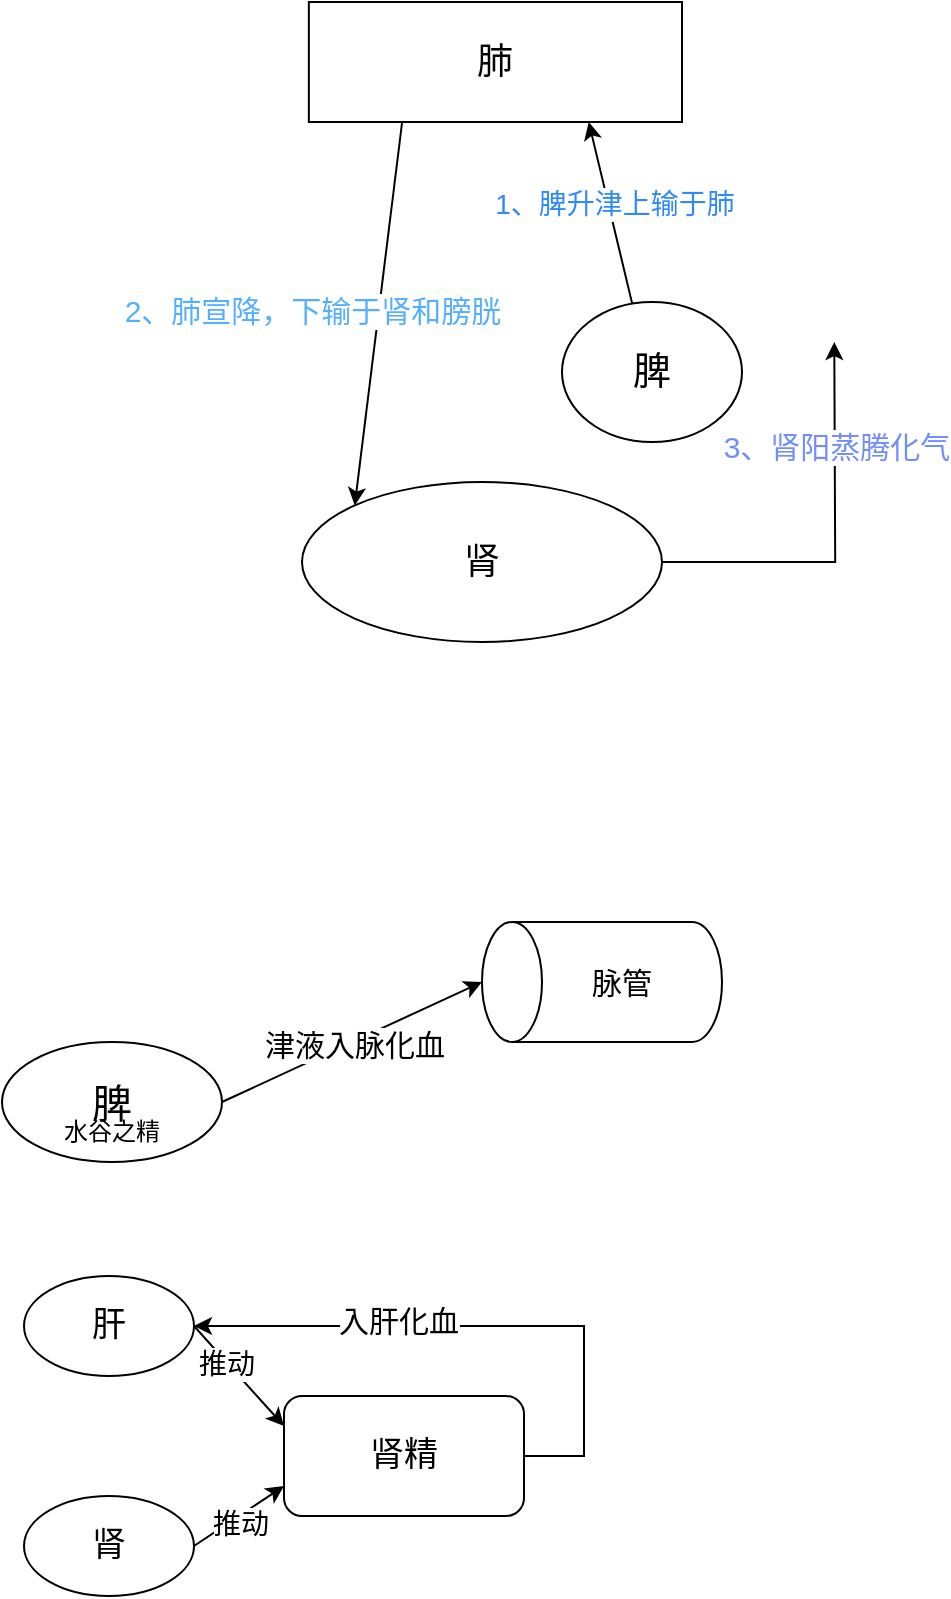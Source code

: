 <mxfile version="22.1.12" type="github">
  <diagram name="第 1 页" id="C6FDBwsaqbc1yJ5aqpkr">
    <mxGraphModel dx="1050" dy="557" grid="1" gridSize="10" guides="1" tooltips="1" connect="1" arrows="1" fold="1" page="1" pageScale="1" pageWidth="827" pageHeight="1169" math="0" shadow="0">
      <root>
        <mxCell id="0" />
        <mxCell id="1" parent="0" />
        <mxCell id="zUKTudWMmVZDvAgk6LWm-13" value="肾精" style="rounded=1;whiteSpace=wrap;html=1;fontSize=17;" vertex="1" parent="1">
          <mxGeometry x="321" y="807" width="120" height="60" as="geometry" />
        </mxCell>
        <mxCell id="BYbhVeizRni8V0UwQ8j1-4" value="" style="endArrow=classic;html=1;rounded=0;exitX=0.391;exitY=0.017;exitDx=0;exitDy=0;exitPerimeter=0;entryX=0.75;entryY=1;entryDx=0;entryDy=0;" parent="1" source="BYbhVeizRni8V0UwQ8j1-17" target="BYbhVeizRni8V0UwQ8j1-16" edge="1">
          <mxGeometry width="50" height="50" relative="1" as="geometry">
            <mxPoint x="468.041" y="281" as="sourcePoint" />
            <mxPoint x="460" y="190" as="targetPoint" />
          </mxGeometry>
        </mxCell>
        <mxCell id="BYbhVeizRni8V0UwQ8j1-7" value="&lt;font style=&quot;font-size: 14px;&quot;&gt;1、脾升津上输于肺&lt;/font&gt;" style="edgeLabel;html=1;align=center;verticalAlign=middle;resizable=0;points=[];fontColor=#2E89FF;" parent="BYbhVeizRni8V0UwQ8j1-4" vertex="1" connectable="0">
          <mxGeometry x="0.102" y="-3" relative="1" as="geometry">
            <mxPoint as="offset" />
          </mxGeometry>
        </mxCell>
        <mxCell id="BYbhVeizRni8V0UwQ8j1-14" style="edgeStyle=orthogonalEdgeStyle;rounded=0;orthogonalLoop=1;jettySize=auto;html=1;exitX=1;exitY=0.5;exitDx=0;exitDy=0;" parent="1" source="BYbhVeizRni8V0UwQ8j1-18" edge="1">
          <mxGeometry relative="1" as="geometry">
            <mxPoint x="596.14" y="280" as="targetPoint" />
            <mxPoint x="510.0" y="389.21" as="sourcePoint" />
          </mxGeometry>
        </mxCell>
        <mxCell id="BYbhVeizRni8V0UwQ8j1-15" value="&lt;font color=&quot;#708dff&quot; style=&quot;font-size: 15px;&quot;&gt;3、肾阳蒸腾化气&lt;/font&gt;" style="edgeLabel;html=1;align=center;verticalAlign=middle;resizable=0;points=[];fontSize=15;" parent="BYbhVeizRni8V0UwQ8j1-14" vertex="1" connectable="0">
          <mxGeometry x="0.469" relative="1" as="geometry">
            <mxPoint as="offset" />
          </mxGeometry>
        </mxCell>
        <mxCell id="BYbhVeizRni8V0UwQ8j1-11" value="" style="endArrow=classic;html=1;rounded=0;entryX=0;entryY=0;entryDx=0;entryDy=0;exitX=0.25;exitY=1;exitDx=0;exitDy=0;" parent="1" source="BYbhVeizRni8V0UwQ8j1-16" target="BYbhVeizRni8V0UwQ8j1-18" edge="1">
          <mxGeometry width="50" height="50" relative="1" as="geometry">
            <mxPoint x="344.072" y="200" as="sourcePoint" />
            <mxPoint x="337" y="384.21" as="targetPoint" />
          </mxGeometry>
        </mxCell>
        <mxCell id="BYbhVeizRni8V0UwQ8j1-12" value="&lt;font style=&quot;font-size: 15px;&quot;&gt;2、肺宣降，下输于肾和膀胱&lt;/font&gt;" style="edgeLabel;html=1;align=center;verticalAlign=middle;resizable=0;points=[];fontColor=#54AFFF;" parent="BYbhVeizRni8V0UwQ8j1-11" vertex="1" connectable="0">
          <mxGeometry x="-0.08" y="-3" relative="1" as="geometry">
            <mxPoint x="-31" y="6" as="offset" />
          </mxGeometry>
        </mxCell>
        <mxCell id="BYbhVeizRni8V0UwQ8j1-16" value="肺" style="rounded=0;whiteSpace=wrap;html=1;fontSize=18;" parent="1" vertex="1">
          <mxGeometry x="333.43" y="110" width="186.57" height="60" as="geometry" />
        </mxCell>
        <mxCell id="BYbhVeizRni8V0UwQ8j1-17" value="脾" style="ellipse;whiteSpace=wrap;html=1;fontSize=19;" parent="1" vertex="1">
          <mxGeometry x="460" y="260" width="90" height="70" as="geometry" />
        </mxCell>
        <mxCell id="BYbhVeizRni8V0UwQ8j1-18" value="肾" style="ellipse;whiteSpace=wrap;html=1;fontSize=18;" parent="1" vertex="1">
          <mxGeometry x="330" y="350" width="180" height="80" as="geometry" />
        </mxCell>
        <mxCell id="zUKTudWMmVZDvAgk6LWm-1" value="脾" style="ellipse;whiteSpace=wrap;html=1;fontSize=20;" vertex="1" parent="1">
          <mxGeometry x="180" y="630" width="110" height="60" as="geometry" />
        </mxCell>
        <mxCell id="zUKTudWMmVZDvAgk6LWm-4" value="" style="shape=cylinder3;whiteSpace=wrap;html=1;boundedLbl=1;backgroundOutline=1;size=15;rotation=-90;" vertex="1" parent="1">
          <mxGeometry x="450" y="540" width="60" height="120" as="geometry" />
        </mxCell>
        <mxCell id="zUKTudWMmVZDvAgk6LWm-5" value="" style="endArrow=classic;html=1;rounded=0;exitX=1;exitY=0.5;exitDx=0;exitDy=0;entryX=0.5;entryY=0;entryDx=0;entryDy=0;entryPerimeter=0;" edge="1" parent="1" source="zUKTudWMmVZDvAgk6LWm-1" target="zUKTudWMmVZDvAgk6LWm-4">
          <mxGeometry width="50" height="50" relative="1" as="geometry">
            <mxPoint x="320" y="670" as="sourcePoint" />
            <mxPoint x="370" y="620" as="targetPoint" />
          </mxGeometry>
        </mxCell>
        <mxCell id="zUKTudWMmVZDvAgk6LWm-7" value="津液入脉化血" style="edgeLabel;html=1;align=center;verticalAlign=middle;resizable=0;points=[];fontSize=15;" vertex="1" connectable="0" parent="zUKTudWMmVZDvAgk6LWm-5">
          <mxGeometry x="0.009" y="-1" relative="1" as="geometry">
            <mxPoint as="offset" />
          </mxGeometry>
        </mxCell>
        <mxCell id="zUKTudWMmVZDvAgk6LWm-6" value="脉管" style="text;html=1;strokeColor=none;fillColor=none;align=center;verticalAlign=middle;whiteSpace=wrap;rounded=0;fontSize=15;" vertex="1" parent="1">
          <mxGeometry x="460" y="585" width="60" height="30" as="geometry" />
        </mxCell>
        <mxCell id="zUKTudWMmVZDvAgk6LWm-9" value="水谷之精" style="text;html=1;strokeColor=none;fillColor=none;align=center;verticalAlign=middle;whiteSpace=wrap;rounded=0;" vertex="1" parent="1">
          <mxGeometry x="205" y="660" width="60" height="30" as="geometry" />
        </mxCell>
        <mxCell id="zUKTudWMmVZDvAgk6LWm-11" value="肝" style="ellipse;whiteSpace=wrap;html=1;fontSize=17;" vertex="1" parent="1">
          <mxGeometry x="191" y="747" width="85" height="50" as="geometry" />
        </mxCell>
        <mxCell id="zUKTudWMmVZDvAgk6LWm-12" value="肾" style="ellipse;whiteSpace=wrap;html=1;fontSize=17;" vertex="1" parent="1">
          <mxGeometry x="191" y="857" width="85" height="50" as="geometry" />
        </mxCell>
        <mxCell id="zUKTudWMmVZDvAgk6LWm-15" value="" style="endArrow=classic;html=1;rounded=0;entryX=0;entryY=0.75;entryDx=0;entryDy=0;exitX=1;exitY=0.5;exitDx=0;exitDy=0;" edge="1" parent="1" source="zUKTudWMmVZDvAgk6LWm-12" target="zUKTudWMmVZDvAgk6LWm-13">
          <mxGeometry width="50" height="50" relative="1" as="geometry">
            <mxPoint x="271" y="887" as="sourcePoint" />
            <mxPoint x="321" y="837" as="targetPoint" />
          </mxGeometry>
        </mxCell>
        <mxCell id="zUKTudWMmVZDvAgk6LWm-24" value="推动" style="edgeLabel;html=1;align=center;verticalAlign=middle;resizable=0;points=[];fontSize=14;" vertex="1" connectable="0" parent="zUKTudWMmVZDvAgk6LWm-15">
          <mxGeometry x="-0.069" y="-3" relative="1" as="geometry">
            <mxPoint as="offset" />
          </mxGeometry>
        </mxCell>
        <mxCell id="zUKTudWMmVZDvAgk6LWm-17" value="" style="endArrow=classic;html=1;rounded=0;entryX=0;entryY=0.25;entryDx=0;entryDy=0;exitX=1;exitY=0.5;exitDx=0;exitDy=0;" edge="1" parent="1" source="zUKTudWMmVZDvAgk6LWm-11" target="zUKTudWMmVZDvAgk6LWm-13">
          <mxGeometry width="50" height="50" relative="1" as="geometry">
            <mxPoint x="271" y="767" as="sourcePoint" />
            <mxPoint x="321" y="727" as="targetPoint" />
          </mxGeometry>
        </mxCell>
        <mxCell id="zUKTudWMmVZDvAgk6LWm-18" value="&lt;font style=&quot;font-size: 14px;&quot;&gt;推动&lt;/font&gt;" style="edgeLabel;html=1;align=center;verticalAlign=middle;resizable=0;points=[];" vertex="1" connectable="0" parent="zUKTudWMmVZDvAgk6LWm-17">
          <mxGeometry x="-0.266" y="-1" relative="1" as="geometry">
            <mxPoint as="offset" />
          </mxGeometry>
        </mxCell>
        <mxCell id="zUKTudWMmVZDvAgk6LWm-25" value="" style="endArrow=classic;html=1;rounded=0;entryX=1;entryY=0.5;entryDx=0;entryDy=0;" edge="1" parent="1" target="zUKTudWMmVZDvAgk6LWm-11">
          <mxGeometry width="50" height="50" relative="1" as="geometry">
            <mxPoint x="441" y="837" as="sourcePoint" />
            <mxPoint x="491" y="787" as="targetPoint" />
            <Array as="points">
              <mxPoint x="471" y="837" />
              <mxPoint x="471" y="772" />
            </Array>
          </mxGeometry>
        </mxCell>
        <mxCell id="zUKTudWMmVZDvAgk6LWm-26" value="&lt;font style=&quot;font-size: 15px;&quot;&gt;入肝化血&lt;/font&gt;" style="edgeLabel;html=1;align=center;verticalAlign=middle;resizable=0;points=[];" vertex="1" connectable="0" parent="zUKTudWMmVZDvAgk6LWm-25">
          <mxGeometry x="0.298" y="-3" relative="1" as="geometry">
            <mxPoint as="offset" />
          </mxGeometry>
        </mxCell>
      </root>
    </mxGraphModel>
  </diagram>
</mxfile>
